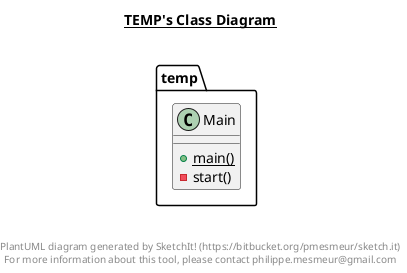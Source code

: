 @startuml

title __TEMP's Class Diagram__\n

  namespace temp {
    class temp.Main {
        {static} + main()
        - start()
    }
  }
  



right footer


PlantUML diagram generated by SketchIt! (https://bitbucket.org/pmesmeur/sketch.it)
For more information about this tool, please contact philippe.mesmeur@gmail.com
endfooter

@enduml
